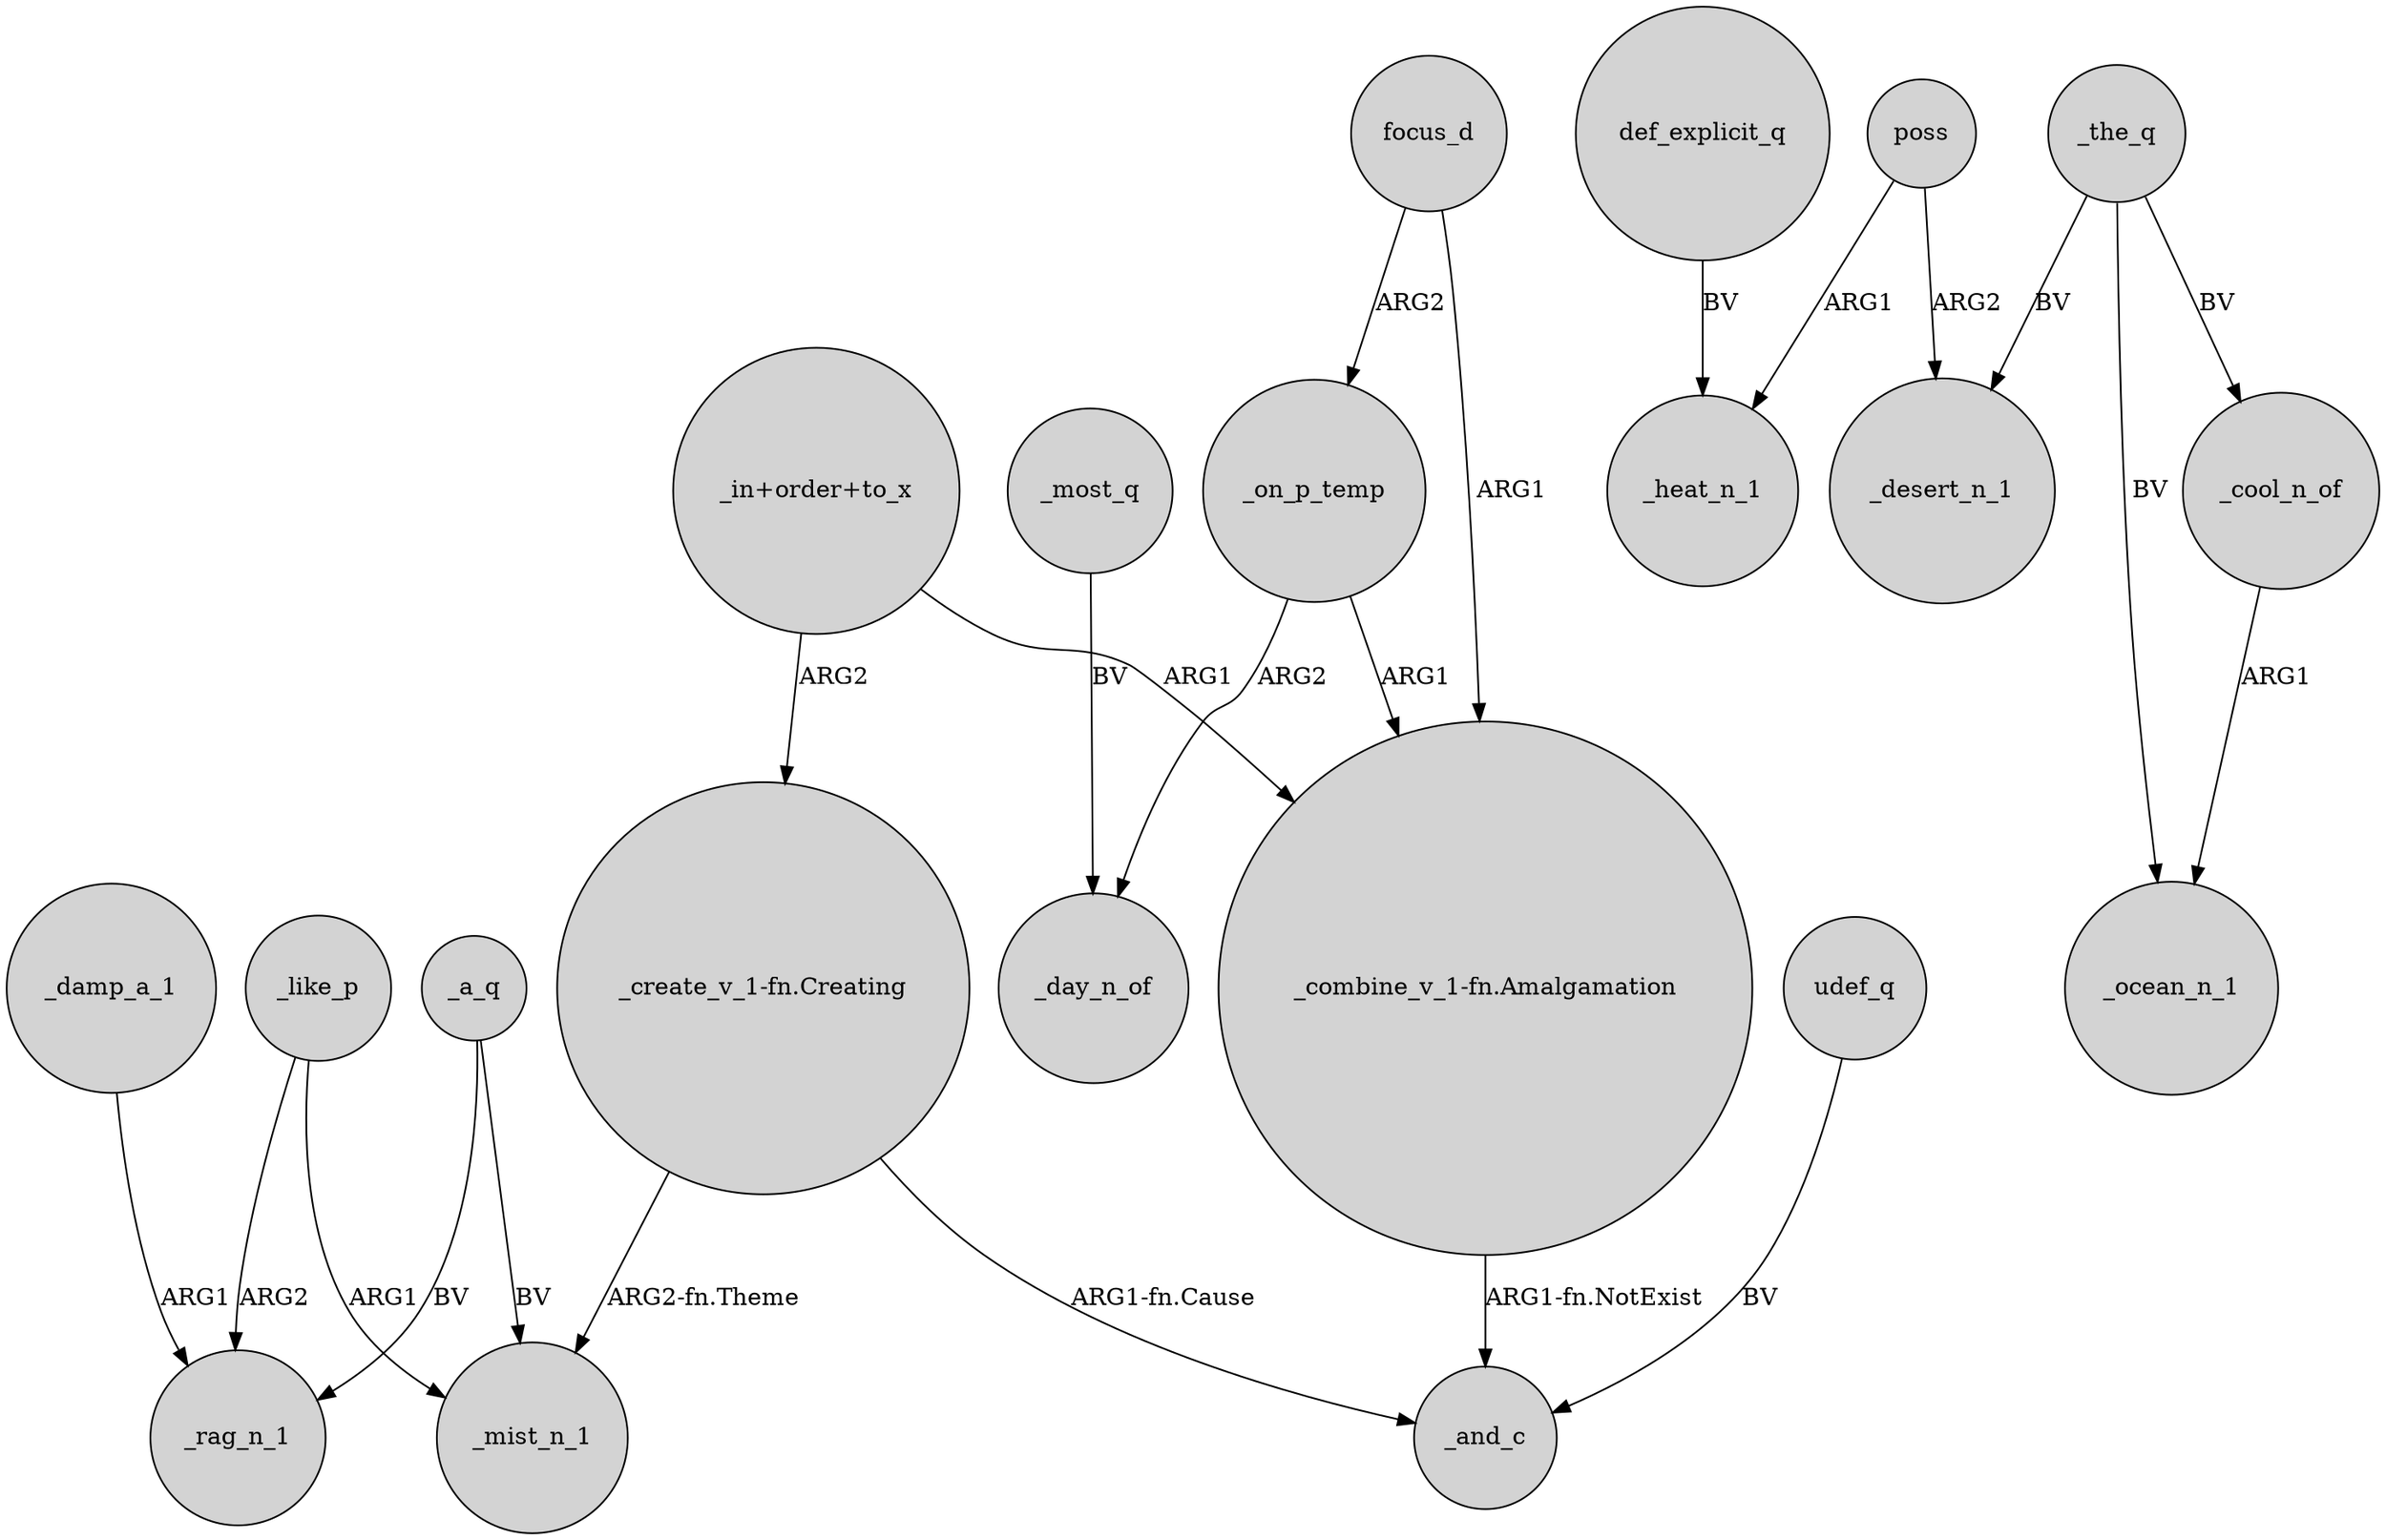 digraph {
	node [shape=circle style=filled]
	"_create_v_1-fn.Creating" -> _mist_n_1 [label="ARG2-fn.Theme"]
	_the_q -> _desert_n_1 [label=BV]
	"_combine_v_1-fn.Amalgamation" -> _and_c [label="ARG1-fn.NotExist"]
	_a_q -> _rag_n_1 [label=BV]
	_like_p -> _mist_n_1 [label=ARG1]
	_the_q -> _ocean_n_1 [label=BV]
	focus_d -> _on_p_temp [label=ARG2]
	_the_q -> _cool_n_of [label=BV]
	poss -> _desert_n_1 [label=ARG2]
	def_explicit_q -> _heat_n_1 [label=BV]
	"_in+order+to_x" -> "_combine_v_1-fn.Amalgamation" [label=ARG1]
	_like_p -> _rag_n_1 [label=ARG2]
	_on_p_temp -> "_combine_v_1-fn.Amalgamation" [label=ARG1]
	_a_q -> _mist_n_1 [label=BV]
	focus_d -> "_combine_v_1-fn.Amalgamation" [label=ARG1]
	poss -> _heat_n_1 [label=ARG1]
	_damp_a_1 -> _rag_n_1 [label=ARG1]
	_most_q -> _day_n_of [label=BV]
	_cool_n_of -> _ocean_n_1 [label=ARG1]
	"_in+order+to_x" -> "_create_v_1-fn.Creating" [label=ARG2]
	udef_q -> _and_c [label=BV]
	_on_p_temp -> _day_n_of [label=ARG2]
	"_create_v_1-fn.Creating" -> _and_c [label="ARG1-fn.Cause"]
}
